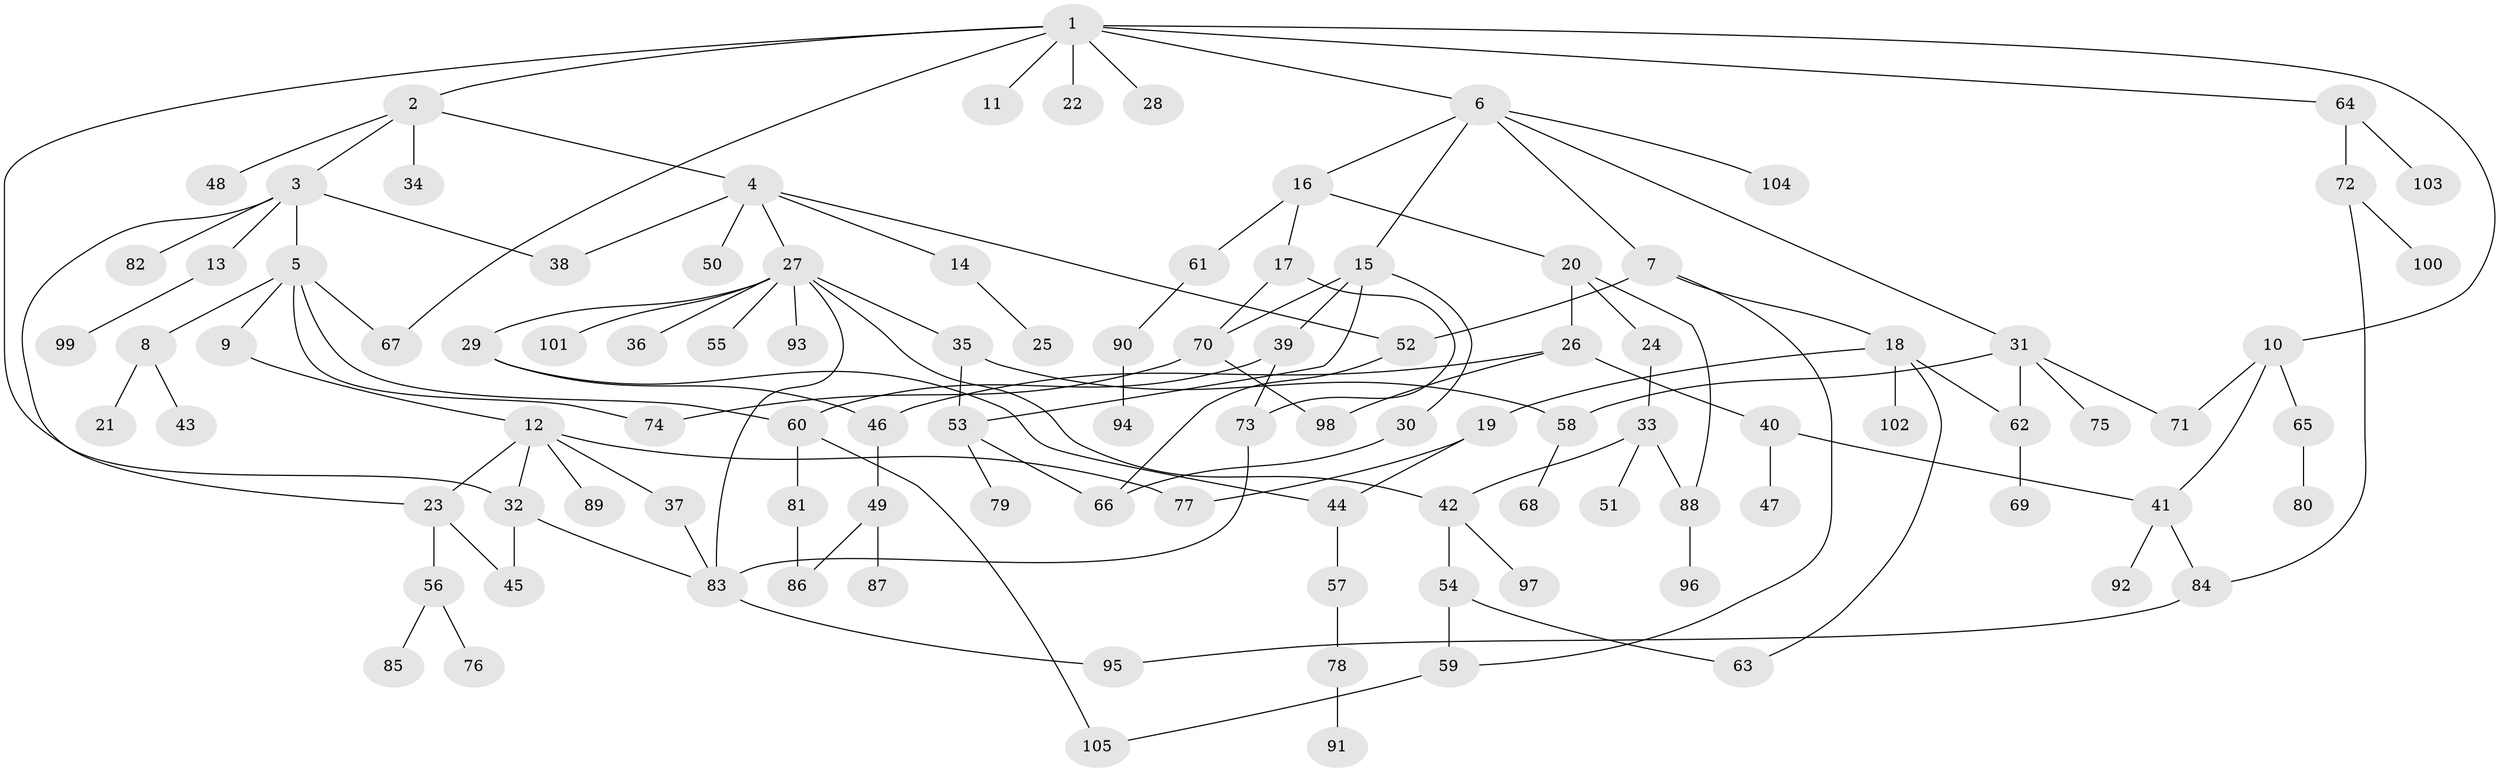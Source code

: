 // Generated by graph-tools (version 1.1) at 2025/13/03/09/25 04:13:31]
// undirected, 105 vertices, 136 edges
graph export_dot {
graph [start="1"]
  node [color=gray90,style=filled];
  1;
  2;
  3;
  4;
  5;
  6;
  7;
  8;
  9;
  10;
  11;
  12;
  13;
  14;
  15;
  16;
  17;
  18;
  19;
  20;
  21;
  22;
  23;
  24;
  25;
  26;
  27;
  28;
  29;
  30;
  31;
  32;
  33;
  34;
  35;
  36;
  37;
  38;
  39;
  40;
  41;
  42;
  43;
  44;
  45;
  46;
  47;
  48;
  49;
  50;
  51;
  52;
  53;
  54;
  55;
  56;
  57;
  58;
  59;
  60;
  61;
  62;
  63;
  64;
  65;
  66;
  67;
  68;
  69;
  70;
  71;
  72;
  73;
  74;
  75;
  76;
  77;
  78;
  79;
  80;
  81;
  82;
  83;
  84;
  85;
  86;
  87;
  88;
  89;
  90;
  91;
  92;
  93;
  94;
  95;
  96;
  97;
  98;
  99;
  100;
  101;
  102;
  103;
  104;
  105;
  1 -- 2;
  1 -- 6;
  1 -- 10;
  1 -- 11;
  1 -- 22;
  1 -- 28;
  1 -- 64;
  1 -- 67;
  1 -- 32;
  2 -- 3;
  2 -- 4;
  2 -- 34;
  2 -- 48;
  3 -- 5;
  3 -- 13;
  3 -- 82;
  3 -- 38;
  3 -- 23;
  4 -- 14;
  4 -- 27;
  4 -- 38;
  4 -- 50;
  4 -- 52;
  5 -- 8;
  5 -- 9;
  5 -- 74;
  5 -- 67;
  5 -- 60;
  6 -- 7;
  6 -- 15;
  6 -- 16;
  6 -- 31;
  6 -- 104;
  7 -- 18;
  7 -- 52;
  7 -- 59;
  8 -- 21;
  8 -- 43;
  9 -- 12;
  10 -- 65;
  10 -- 71;
  10 -- 41;
  12 -- 23;
  12 -- 32;
  12 -- 37;
  12 -- 77;
  12 -- 89;
  13 -- 99;
  14 -- 25;
  15 -- 30;
  15 -- 39;
  15 -- 70;
  15 -- 53;
  16 -- 17;
  16 -- 20;
  16 -- 61;
  17 -- 73;
  17 -- 70;
  18 -- 19;
  18 -- 63;
  18 -- 102;
  18 -- 62;
  19 -- 77;
  19 -- 44;
  20 -- 24;
  20 -- 26;
  20 -- 88;
  23 -- 45;
  23 -- 56;
  24 -- 33;
  26 -- 40;
  26 -- 46;
  26 -- 98;
  27 -- 29;
  27 -- 35;
  27 -- 36;
  27 -- 42;
  27 -- 55;
  27 -- 83;
  27 -- 93;
  27 -- 101;
  29 -- 44;
  29 -- 46;
  30 -- 66;
  31 -- 58;
  31 -- 62;
  31 -- 75;
  31 -- 71;
  32 -- 83;
  32 -- 45;
  33 -- 51;
  33 -- 88;
  33 -- 42;
  35 -- 53;
  35 -- 58;
  37 -- 83;
  39 -- 60;
  39 -- 73;
  40 -- 41;
  40 -- 47;
  41 -- 92;
  41 -- 84;
  42 -- 54;
  42 -- 97;
  44 -- 57;
  46 -- 49;
  49 -- 86;
  49 -- 87;
  52 -- 66;
  53 -- 79;
  53 -- 66;
  54 -- 59;
  54 -- 63;
  56 -- 76;
  56 -- 85;
  57 -- 78;
  58 -- 68;
  59 -- 105;
  60 -- 81;
  60 -- 105;
  61 -- 90;
  62 -- 69;
  64 -- 72;
  64 -- 103;
  65 -- 80;
  70 -- 74;
  70 -- 98;
  72 -- 84;
  72 -- 100;
  73 -- 83;
  78 -- 91;
  81 -- 86;
  83 -- 95;
  84 -- 95;
  88 -- 96;
  90 -- 94;
}
